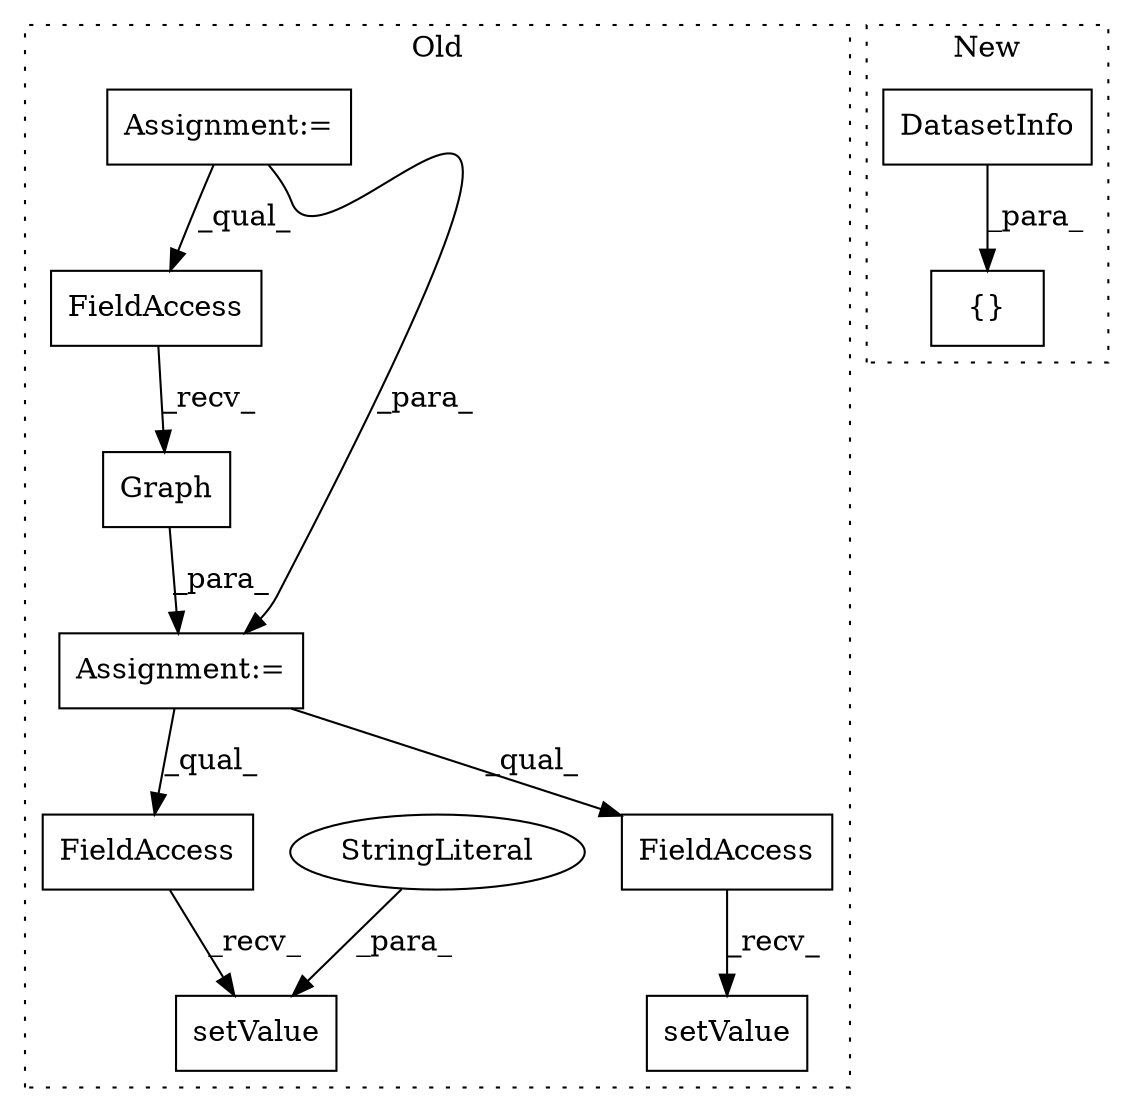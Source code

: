 digraph G {
subgraph cluster0 {
1 [label="setValue" a="32" s="33204,33239" l="9,1" shape="box"];
3 [label="FieldAccess" a="22" s="33180" l="23" shape="box"];
4 [label="StringLiteral" a="45" s="33213" l="26" shape="ellipse"];
5 [label="Assignment:=" a="7" s="32724" l="8" shape="box"];
6 [label="FieldAccess" a="22" s="33078" l="18" shape="box"];
7 [label="FieldAccess" a="22" s="32968" l="14" shape="box"];
8 [label="Graph" a="32" s="32983" l="7" shape="box"];
10 [label="setValue" a="32" s="33097,33122" l="9,1" shape="box"];
11 [label="Assignment:=" a="7" s="32967" l="1" shape="box"];
label = "Old";
style="dotted";
}
subgraph cluster1 {
2 [label="{}" a="4" s="31932,31970" l="1,1" shape="box"];
9 [label="DatasetInfo" a="32" s="31933,31969" l="12,1" shape="box"];
label = "New";
style="dotted";
}
3 -> 1 [label="_recv_"];
4 -> 1 [label="_para_"];
5 -> 11 [label="_para_"];
5 -> 7 [label="_qual_"];
6 -> 10 [label="_recv_"];
7 -> 8 [label="_recv_"];
8 -> 11 [label="_para_"];
9 -> 2 [label="_para_"];
11 -> 3 [label="_qual_"];
11 -> 6 [label="_qual_"];
}